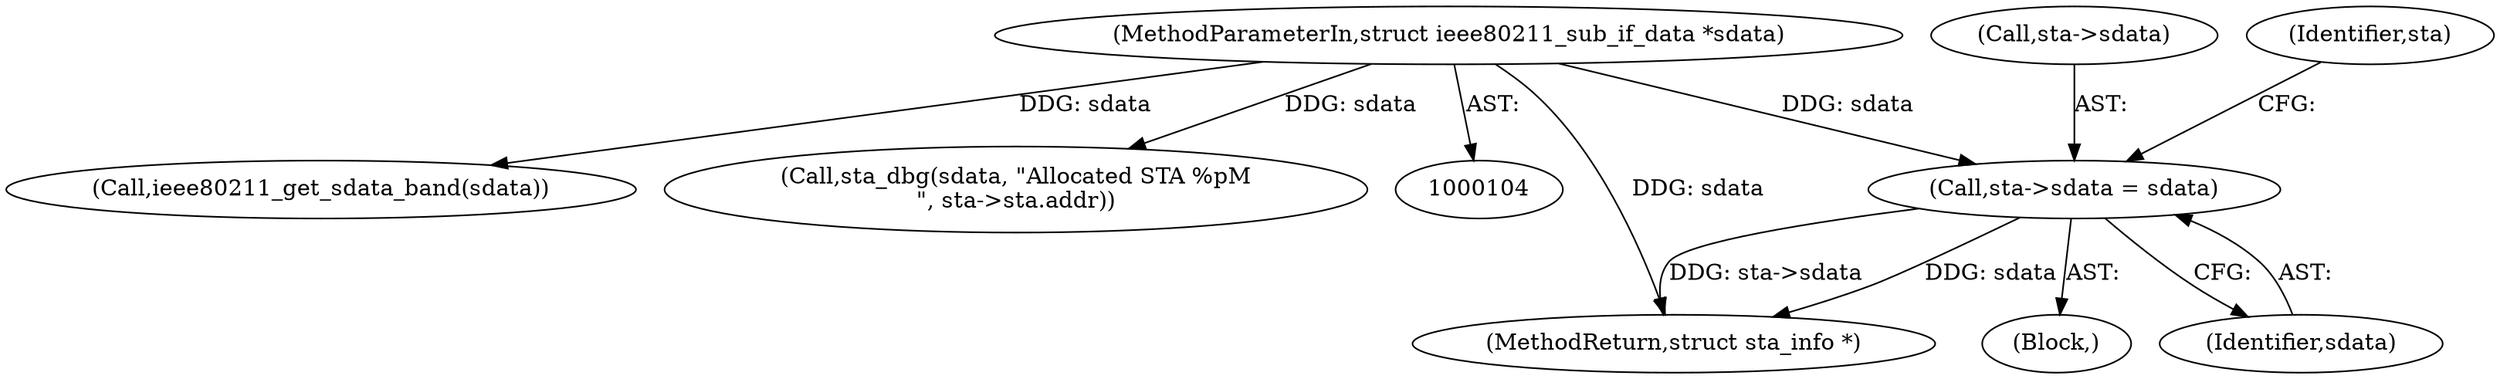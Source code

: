 digraph "0_linux_1d147bfa64293b2723c4fec50922168658e613ba_0@pointer" {
"1000294" [label="(Call,sta->sdata = sdata)"];
"1000105" [label="(MethodParameterIn,struct ieee80211_sub_if_data *sdata)"];
"1000528" [label="(MethodReturn,struct sta_info *)"];
"1000108" [label="(Block,)"];
"1000446" [label="(Call,ieee80211_get_sdata_band(sdata))"];
"1000487" [label="(Call,sta_dbg(sdata, \"Allocated STA %pM\n\", sta->sta.addr))"];
"1000105" [label="(MethodParameterIn,struct ieee80211_sub_if_data *sdata)"];
"1000295" [label="(Call,sta->sdata)"];
"1000301" [label="(Identifier,sta)"];
"1000294" [label="(Call,sta->sdata = sdata)"];
"1000298" [label="(Identifier,sdata)"];
"1000294" -> "1000108"  [label="AST: "];
"1000294" -> "1000298"  [label="CFG: "];
"1000295" -> "1000294"  [label="AST: "];
"1000298" -> "1000294"  [label="AST: "];
"1000301" -> "1000294"  [label="CFG: "];
"1000294" -> "1000528"  [label="DDG: sdata"];
"1000294" -> "1000528"  [label="DDG: sta->sdata"];
"1000105" -> "1000294"  [label="DDG: sdata"];
"1000105" -> "1000104"  [label="AST: "];
"1000105" -> "1000528"  [label="DDG: sdata"];
"1000105" -> "1000446"  [label="DDG: sdata"];
"1000105" -> "1000487"  [label="DDG: sdata"];
}

